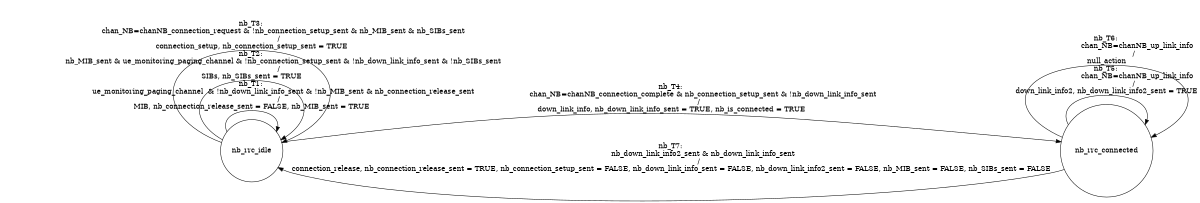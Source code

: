 digraph NB{
rankdir = LR;
size = "8,5"
node [shape = circle, label="nb_rrc_idle"]nb_rrc_idle;
node [shape = circle, label="nb_rrc_connected"]nb_rrc_connected;
nb_rrc_idle -> nb_rrc_idle [label = "nb_T1: 
                            ue_monitoring_paging_channel  & !nb_down_link_info_sent & !nb_MIB_sent & nb_connection_release_sent
                        /
MIB, nb_connection_release_sent = FALSE, nb_MIB_sent = TRUE"]
nb_rrc_idle -> nb_rrc_idle [label = "nb_T2: 
                            nb_MIB_sent & ue_monitoring_paging_channel & !nb_connection_setup_sent & !nb_down_link_info_sent & !nb_SIBs_sent
                        /
SIBs, nb_SIBs_sent = TRUE"]
nb_rrc_idle -> nb_rrc_idle [label = "nb_T3: 
                            chan_NB=chanNB_connection_request & !nb_connection_setup_sent & nb_MIB_sent & nb_SIBs_sent
                        /
connection_setup, nb_connection_setup_sent = TRUE"]
nb_rrc_idle -> nb_rrc_connected [label = "nb_T4: 
                            chan_NB=chanNB_connection_complete & nb_connection_setup_sent & !nb_down_link_info_sent
                        /
down_link_info, nb_down_link_info_sent = TRUE, nb_is_connected = TRUE"]
nb_rrc_connected -> nb_rrc_connected [label = "nb_T5: 
                            chan_NB=chanNB_up_link_info 
                        /
down_link_info2, nb_down_link_info2_sent = TRUE"]
nb_rrc_connected -> nb_rrc_connected [label = "nb_T6: 
                            chan_NB=chanNB_up_link_info 
                        /
null_action"]
nb_rrc_connected -> nb_rrc_idle [label = "nb_T7: 
                            nb_down_link_info2_sent & nb_down_link_info_sent
                        /
connection_release, nb_connection_release_sent = TRUE, nb_connection_setup_sent = FALSE, nb_down_link_info_sent = FALSE, nb_down_link_info2_sent = FALSE, nb_MIB_sent = FALSE, nb_SIBs_sent = FALSE"]
}

